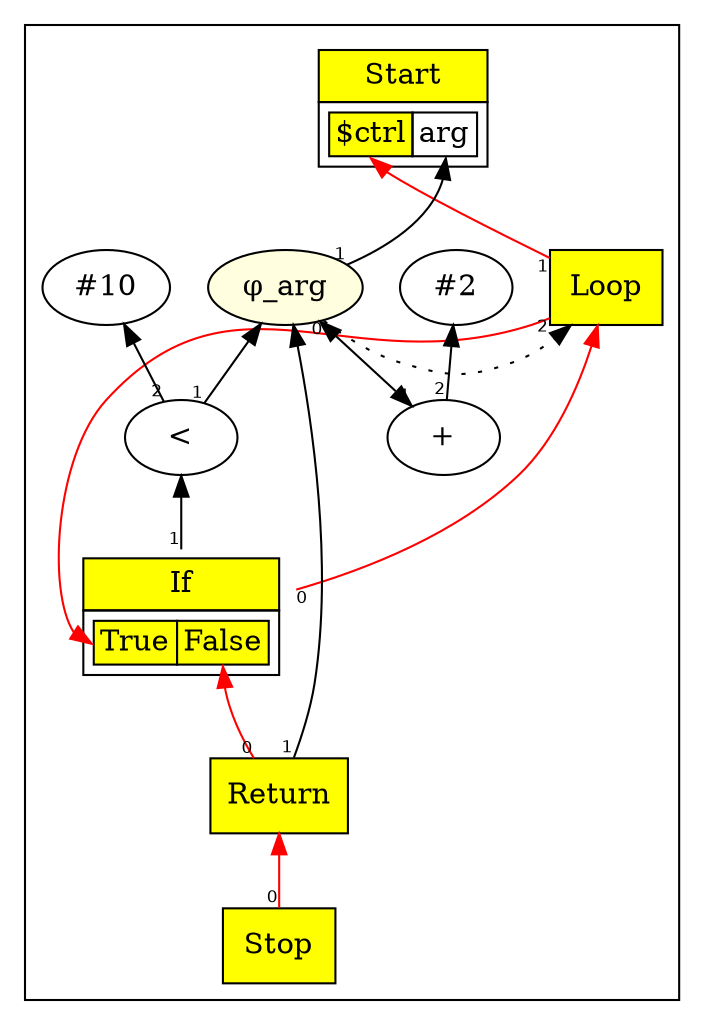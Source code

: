 digraph chapter09 {
/*
int step = 1;
while (arg < 10) {
    arg = arg + step + 1;
}
return arg;

*/
	rankdir=BT;
	ordering="in";
	concentrate="true";
	compound="true";
	subgraph cluster_Nodes {
		Start2 [ shape=plaintext label=<
			<TABLE BORDER="0" CELLBORDER="1" CELLSPACING="0" CELLPADDING="4">
			<TR><TD BGCOLOR="yellow">Start</TD></TR>
			<TR><TD>
				<TABLE BORDER="0" CELLBORDER="1" CELLSPACING="0">
				<TR><TD PORT="p0" BGCOLOR="yellow">$ctrl</TD><TD PORT="p1">arg</TD></TR>
				</TABLE>
			</TD></TR>
			</TABLE>>
		];
		Stop3 [ shape=box style=filled fillcolor=yellow label="Stop" ];
		Loop7 [ shape=box style=filled fillcolor=yellow label="Loop" ];
		Phi_arg9 [ style=filled fillcolor=lightyellow label="&phi;_arg" ];
		LT10 [ label="<" ];
		Con_11 [ label="#10" ];
		If12 [ shape=plaintext label=<
			<TABLE BORDER="0" CELLBORDER="1" CELLSPACING="0" CELLPADDING="4">
			<TR><TD BGCOLOR="yellow">If</TD></TR>
			<TR><TD>
				<TABLE BORDER="0" CELLBORDER="1" CELLSPACING="0">
				<TR><TD PORT="p0" BGCOLOR="yellow">True</TD><TD PORT="p1" BGCOLOR="yellow">False</TD></TR>
				</TABLE>
			</TD></TR>
			</TABLE>>
		];
		Return21 [ shape=box style=filled fillcolor=yellow label="Return" ];
		Con_24 [ label="#2" ];
		Add25 [ label="+" ];
		{ rank=same; Loop7;Phi_arg9;}
	}
	edge [ fontname=Helvetica, fontsize=8 ];
	Stop3 -> Return21[taillabel=0 color=red];
	Loop7 -> Start2:p0[taillabel=1 color=red];
	Loop7 -> If12:p0[taillabel=2 color=red constraint=false];
	Phi_arg9 -> Loop7 [style=dotted taillabel=0];
	Phi_arg9 -> Start2:p1[taillabel=1];
	Phi_arg9 -> Add25[taillabel=2 constraint=false];
	LT10 -> Phi_arg9[taillabel=1];
	LT10 -> Con_11[taillabel=2];
	If12 -> Loop7[taillabel=0 color=red];
	If12 -> LT10[taillabel=1];
	Return21 -> If12:p1[taillabel=0 color=red];
	Return21 -> Phi_arg9[taillabel=1];
	Add25 -> Phi_arg9[taillabel=1];
	Add25 -> Con_24[taillabel=2];
}
